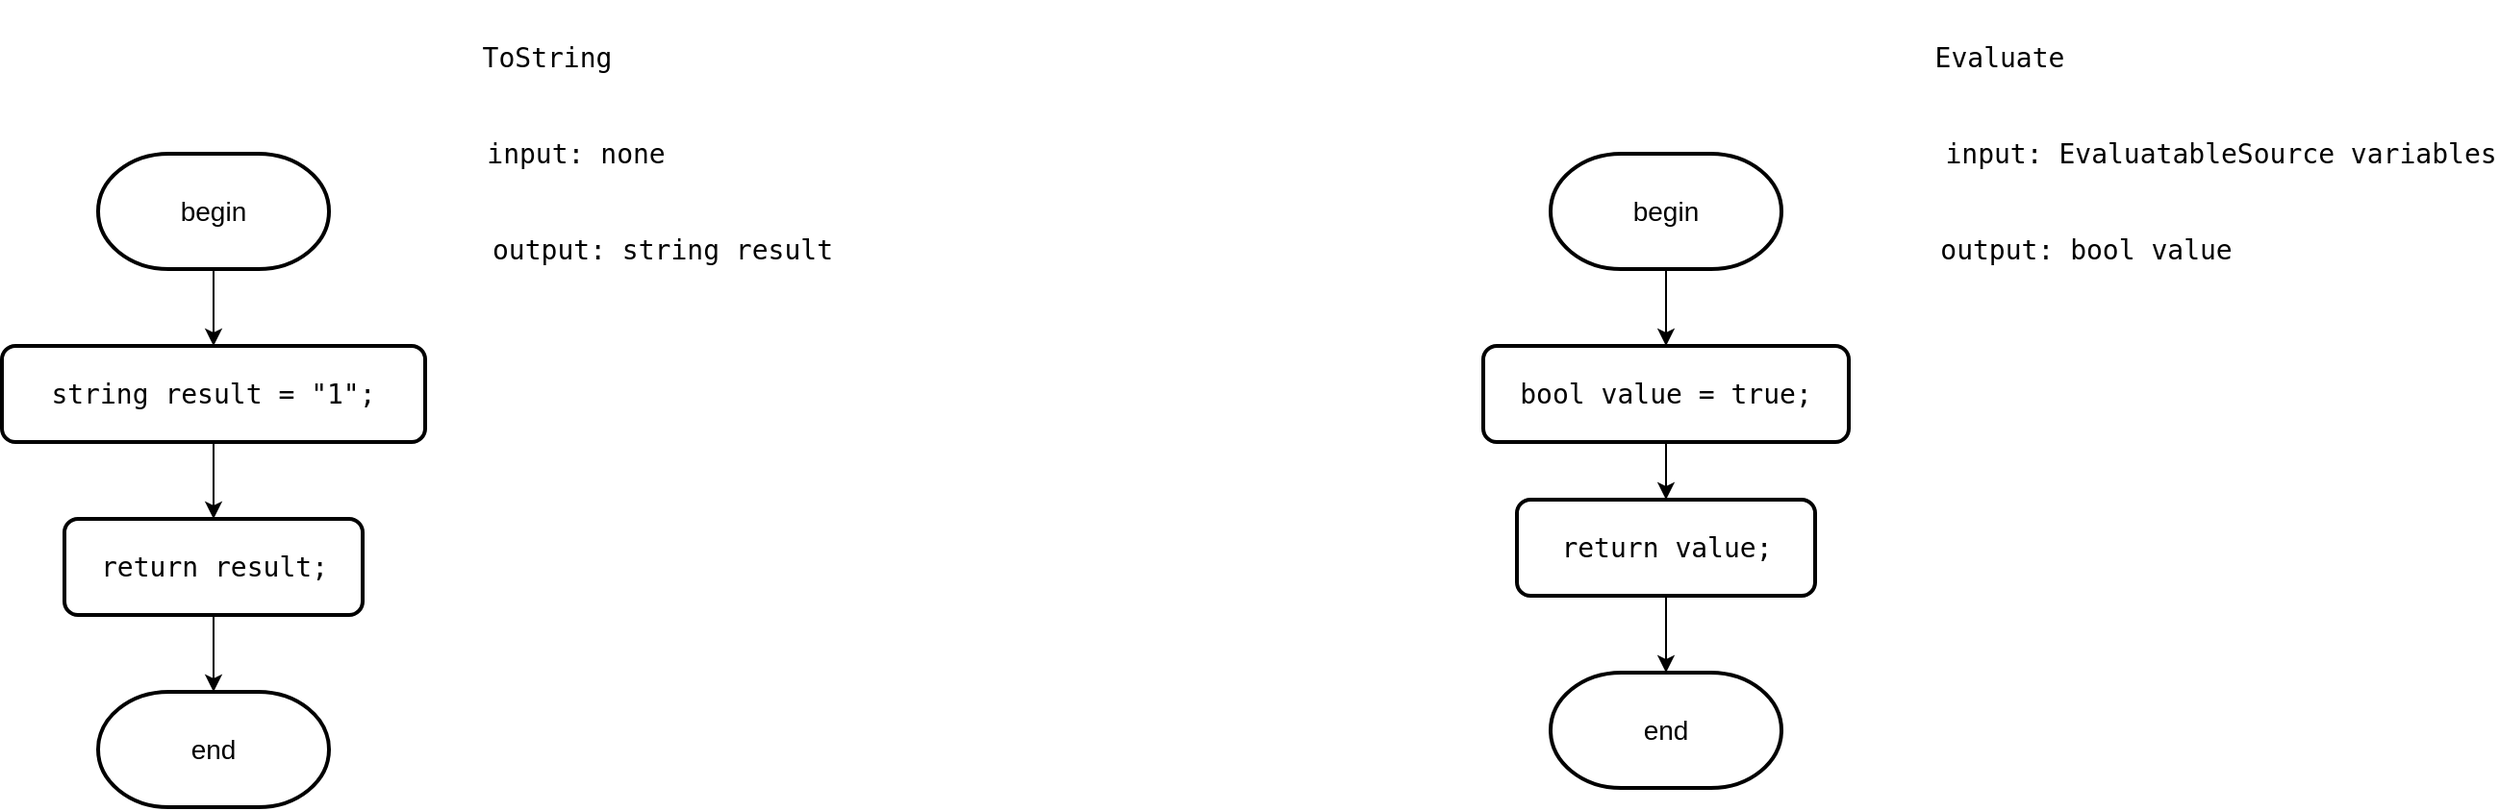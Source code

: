 <mxfile version="26.2.2">
  <diagram name="Page-1" id="K5S0VkBam-vqpc9kQYgU">
    <mxGraphModel dx="2918" dy="2301" grid="1" gridSize="10" guides="1" tooltips="1" connect="1" arrows="1" fold="1" page="1" pageScale="1" pageWidth="850" pageHeight="1100" math="0" shadow="0">
      <root>
        <mxCell id="0" />
        <mxCell id="1" parent="0" />
        <mxCell id="9MdFgHSnbLBtPDZreut7-1" value="&lt;pre style=&quot;font-family: &amp;quot;JetBrains Mono&amp;quot;, monospace;&quot;&gt;Evaluate&lt;/pre&gt;" style="text;html=1;align=center;verticalAlign=middle;resizable=0;points=[];autosize=1;strokeColor=none;fillColor=none;fontSize=14;labelBackgroundColor=none;fontColor=#000000;" parent="1" vertex="1">
          <mxGeometry x="332.5" y="-990" width="90" height="60" as="geometry" />
        </mxCell>
        <mxCell id="9MdFgHSnbLBtPDZreut7-2" style="edgeStyle=orthogonalEdgeStyle;rounded=0;orthogonalLoop=1;jettySize=auto;html=1;exitX=0.5;exitY=1;exitDx=0;exitDy=0;exitPerimeter=0;entryX=0.5;entryY=0;entryDx=0;entryDy=0;fontSize=14;labelBackgroundColor=none;fontColor=#000000;" parent="1" source="9MdFgHSnbLBtPDZreut7-3" target="9MdFgHSnbLBtPDZreut7-4" edge="1">
          <mxGeometry relative="1" as="geometry" />
        </mxCell>
        <mxCell id="9MdFgHSnbLBtPDZreut7-3" value="begin" style="strokeWidth=2;html=1;shape=mxgraph.flowchart.terminator;whiteSpace=wrap;fontSize=14;labelBackgroundColor=none;fontColor=#000000;" parent="1" vertex="1">
          <mxGeometry x="145" y="-910" width="120" height="60" as="geometry" />
        </mxCell>
        <mxCell id="iZmlkD9UQFwrAR7ryTx0-5" style="edgeStyle=orthogonalEdgeStyle;rounded=0;orthogonalLoop=1;jettySize=auto;html=1;exitX=0.5;exitY=1;exitDx=0;exitDy=0;fontSize=14;labelBackgroundColor=none;fontColor=#000000;" parent="1" source="9MdFgHSnbLBtPDZreut7-4" target="iZmlkD9UQFwrAR7ryTx0-4" edge="1">
          <mxGeometry relative="1" as="geometry" />
        </mxCell>
        <mxCell id="9MdFgHSnbLBtPDZreut7-4" value="&lt;div style=&quot;&quot;&gt;&lt;pre style=&quot;font-family: &amp;quot;JetBrains Mono&amp;quot;, monospace;&quot;&gt;&lt;pre style=&quot;font-family: &amp;quot;JetBrains Mono&amp;quot;, monospace;&quot;&gt;&lt;pre style=&quot;font-family: &amp;quot;JetBrains Mono&amp;quot;, monospace;&quot;&gt;&lt;pre style=&quot;font-family: &amp;quot;JetBrains Mono&amp;quot;, monospace;&quot;&gt;&lt;div&gt;&lt;pre style=&quot;font-family: &amp;quot;JetBrains Mono&amp;quot;, monospace;&quot;&gt;&lt;span style=&quot;&quot;&gt;bool &lt;/span&gt;&lt;span style=&quot;&quot;&gt;value &lt;/span&gt;= &lt;span style=&quot;&quot;&gt;true&lt;/span&gt;;&lt;/pre&gt;&lt;/div&gt;&lt;/pre&gt;&lt;/pre&gt;&lt;/pre&gt;&lt;/pre&gt;&lt;/div&gt;" style="rounded=1;whiteSpace=wrap;html=1;absoluteArcSize=1;arcSize=14;strokeWidth=2;fontSize=14;labelBackgroundColor=none;fontColor=#000000;" parent="1" vertex="1">
          <mxGeometry x="110" y="-810" width="190" height="50" as="geometry" />
        </mxCell>
        <mxCell id="9MdFgHSnbLBtPDZreut7-5" value="&lt;pre style=&quot;font-family: &amp;quot;JetBrains Mono&amp;quot;, monospace;&quot;&gt;input: EvaluatableSource variables&lt;/pre&gt;" style="text;html=1;align=center;verticalAlign=middle;resizable=0;points=[];autosize=1;strokeColor=none;fillColor=none;fontSize=14;labelBackgroundColor=none;fontColor=#000000;" parent="1" vertex="1">
          <mxGeometry x="347.5" y="-940" width="290" height="60" as="geometry" />
        </mxCell>
        <mxCell id="9MdFgHSnbLBtPDZreut7-6" value="&lt;pre style=&quot;font-family: &amp;quot;JetBrains Mono&amp;quot;, monospace;&quot;&gt;output: bool value&lt;/pre&gt;" style="text;html=1;align=center;verticalAlign=middle;resizable=0;points=[];autosize=1;strokeColor=none;fillColor=none;fontSize=14;labelBackgroundColor=none;fontColor=#000000;" parent="1" vertex="1">
          <mxGeometry x="342.5" y="-890" width="160" height="60" as="geometry" />
        </mxCell>
        <mxCell id="9MdFgHSnbLBtPDZreut7-7" value="end" style="strokeWidth=2;html=1;shape=mxgraph.flowchart.terminator;whiteSpace=wrap;fontSize=14;labelBackgroundColor=none;fontColor=#000000;" parent="1" vertex="1">
          <mxGeometry x="145" y="-640" width="120" height="60" as="geometry" />
        </mxCell>
        <mxCell id="9MdFgHSnbLBtPDZreut7-9" value="&lt;pre style=&quot;font-family: &amp;quot;JetBrains Mono&amp;quot;, monospace;&quot;&gt;ToString&lt;/pre&gt;" style="text;html=1;align=center;verticalAlign=middle;resizable=0;points=[];autosize=1;strokeColor=none;fillColor=none;fontSize=14;labelBackgroundColor=none;fontColor=#000000;" parent="1" vertex="1">
          <mxGeometry x="-422.5" y="-990" width="90" height="60" as="geometry" />
        </mxCell>
        <mxCell id="9MdFgHSnbLBtPDZreut7-10" style="edgeStyle=orthogonalEdgeStyle;rounded=0;orthogonalLoop=1;jettySize=auto;html=1;exitX=0.5;exitY=1;exitDx=0;exitDy=0;exitPerimeter=0;entryX=0.5;entryY=0;entryDx=0;entryDy=0;fontSize=14;labelBackgroundColor=none;fontColor=#000000;" parent="1" source="9MdFgHSnbLBtPDZreut7-11" target="9MdFgHSnbLBtPDZreut7-12" edge="1">
          <mxGeometry relative="1" as="geometry" />
        </mxCell>
        <mxCell id="9MdFgHSnbLBtPDZreut7-11" value="begin" style="strokeWidth=2;html=1;shape=mxgraph.flowchart.terminator;whiteSpace=wrap;fontSize=14;labelBackgroundColor=none;fontColor=#000000;" parent="1" vertex="1">
          <mxGeometry x="-610" y="-910" width="120" height="60" as="geometry" />
        </mxCell>
        <mxCell id="iZmlkD9UQFwrAR7ryTx0-2" style="edgeStyle=orthogonalEdgeStyle;rounded=0;orthogonalLoop=1;jettySize=auto;html=1;exitX=0.5;exitY=1;exitDx=0;exitDy=0;fontSize=14;labelBackgroundColor=none;fontColor=#000000;" parent="1" source="9MdFgHSnbLBtPDZreut7-12" target="iZmlkD9UQFwrAR7ryTx0-1" edge="1">
          <mxGeometry relative="1" as="geometry" />
        </mxCell>
        <mxCell id="9MdFgHSnbLBtPDZreut7-12" value="&lt;div style=&quot;&quot;&gt;&lt;pre style=&quot;font-family: &amp;quot;JetBrains Mono&amp;quot;, monospace;&quot;&gt;&lt;pre style=&quot;font-family: &amp;quot;JetBrains Mono&amp;quot;, monospace;&quot;&gt;&lt;pre style=&quot;font-family: &amp;quot;JetBrains Mono&amp;quot;, monospace;&quot;&gt;&lt;pre style=&quot;font-family: &amp;quot;JetBrains Mono&amp;quot;, monospace;&quot;&gt;&lt;pre style=&quot;font-family: &amp;quot;JetBrains Mono&amp;quot;, monospace;&quot;&gt;&lt;div&gt;&lt;pre style=&quot;font-family: &amp;quot;JetBrains Mono&amp;quot;, monospace;&quot;&gt;&lt;span style=&quot;&quot;&gt;string &lt;/span&gt;&lt;span style=&quot;&quot;&gt;result &lt;/span&gt;= &lt;span style=&quot;&quot;&gt;&quot;1&quot;&lt;/span&gt;;&lt;/pre&gt;&lt;/div&gt;&lt;/pre&gt;&lt;/pre&gt;&lt;/pre&gt;&lt;/pre&gt;&lt;/pre&gt;&lt;/div&gt;" style="rounded=1;whiteSpace=wrap;html=1;absoluteArcSize=1;arcSize=14;strokeWidth=2;fontSize=14;labelBackgroundColor=none;fontColor=#000000;" parent="1" vertex="1">
          <mxGeometry x="-660" y="-810" width="220" height="50" as="geometry" />
        </mxCell>
        <mxCell id="9MdFgHSnbLBtPDZreut7-13" value="&lt;pre style=&quot;font-family: &amp;quot;JetBrains Mono&amp;quot;, monospace;&quot;&gt;input: none&lt;/pre&gt;" style="text;html=1;align=center;verticalAlign=middle;resizable=0;points=[];autosize=1;strokeColor=none;fillColor=none;fontSize=14;labelBackgroundColor=none;fontColor=#000000;" parent="1" vertex="1">
          <mxGeometry x="-417.5" y="-940" width="110" height="60" as="geometry" />
        </mxCell>
        <mxCell id="9MdFgHSnbLBtPDZreut7-14" value="&lt;pre style=&quot;font-family: &amp;quot;JetBrains Mono&amp;quot;, monospace;&quot;&gt;output: string result&lt;/pre&gt;" style="text;html=1;align=center;verticalAlign=middle;resizable=0;points=[];autosize=1;strokeColor=none;fillColor=none;fontSize=14;labelBackgroundColor=none;fontColor=#000000;" parent="1" vertex="1">
          <mxGeometry x="-412.5" y="-890" width="190" height="60" as="geometry" />
        </mxCell>
        <mxCell id="9MdFgHSnbLBtPDZreut7-15" value="end" style="strokeWidth=2;html=1;shape=mxgraph.flowchart.terminator;whiteSpace=wrap;fontSize=14;labelBackgroundColor=none;fontColor=#000000;" parent="1" vertex="1">
          <mxGeometry x="-610" y="-630" width="120" height="60" as="geometry" />
        </mxCell>
        <mxCell id="iZmlkD9UQFwrAR7ryTx0-1" value="&lt;div style=&quot;&quot;&gt;&lt;pre style=&quot;font-family: &amp;quot;JetBrains Mono&amp;quot;, monospace;&quot;&gt;&lt;pre style=&quot;font-family: &amp;quot;JetBrains Mono&amp;quot;, monospace;&quot;&gt;&lt;pre style=&quot;font-family: &amp;quot;JetBrains Mono&amp;quot;, monospace;&quot;&gt;&lt;pre style=&quot;font-family: &amp;quot;JetBrains Mono&amp;quot;, monospace;&quot;&gt;&lt;pre style=&quot;font-family: &amp;quot;JetBrains Mono&amp;quot;, monospace;&quot;&gt;&lt;pre style=&quot;font-family: &amp;quot;JetBrains Mono&amp;quot;, monospace;&quot;&gt;&lt;div&gt;&lt;pre style=&quot;font-family: &amp;quot;JetBrains Mono&amp;quot;, monospace;&quot;&gt;&lt;span style=&quot;&quot;&gt;return &lt;/span&gt;result;&lt;/pre&gt;&lt;/div&gt;&lt;/pre&gt;&lt;/pre&gt;&lt;/pre&gt;&lt;/pre&gt;&lt;/pre&gt;&lt;/pre&gt;&lt;/div&gt;" style="rounded=1;whiteSpace=wrap;html=1;absoluteArcSize=1;arcSize=14;strokeWidth=2;fontSize=14;labelBackgroundColor=none;fontColor=#000000;" parent="1" vertex="1">
          <mxGeometry x="-627.5" y="-720" width="155" height="50" as="geometry" />
        </mxCell>
        <mxCell id="iZmlkD9UQFwrAR7ryTx0-3" style="edgeStyle=orthogonalEdgeStyle;rounded=0;orthogonalLoop=1;jettySize=auto;html=1;exitX=0.5;exitY=1;exitDx=0;exitDy=0;entryX=0.5;entryY=0;entryDx=0;entryDy=0;entryPerimeter=0;fontSize=14;labelBackgroundColor=none;fontColor=#000000;" parent="1" source="iZmlkD9UQFwrAR7ryTx0-1" target="9MdFgHSnbLBtPDZreut7-15" edge="1">
          <mxGeometry relative="1" as="geometry" />
        </mxCell>
        <mxCell id="iZmlkD9UQFwrAR7ryTx0-4" value="&lt;div style=&quot;&quot;&gt;&lt;pre style=&quot;font-family: &amp;quot;JetBrains Mono&amp;quot;, monospace;&quot;&gt;&lt;pre style=&quot;font-family: &amp;quot;JetBrains Mono&amp;quot;, monospace;&quot;&gt;&lt;pre style=&quot;font-family: &amp;quot;JetBrains Mono&amp;quot;, monospace;&quot;&gt;&lt;pre style=&quot;font-family: &amp;quot;JetBrains Mono&amp;quot;, monospace;&quot;&gt;&lt;pre style=&quot;font-family: &amp;quot;JetBrains Mono&amp;quot;, monospace;&quot;&gt;&lt;pre style=&quot;font-family: &amp;quot;JetBrains Mono&amp;quot;, monospace;&quot;&gt;&lt;pre style=&quot;font-family: &amp;quot;JetBrains Mono&amp;quot;, monospace;&quot;&gt;&lt;div&gt;&lt;pre style=&quot;font-family: &amp;quot;JetBrains Mono&amp;quot;, monospace;&quot;&gt;&lt;span style=&quot;&quot;&gt;return &lt;/span&gt;&lt;span style=&quot;&quot;&gt;value&lt;/span&gt;;&lt;/pre&gt;&lt;/div&gt;&lt;/pre&gt;&lt;/pre&gt;&lt;/pre&gt;&lt;/pre&gt;&lt;/pre&gt;&lt;/pre&gt;&lt;/pre&gt;&lt;/div&gt;" style="rounded=1;whiteSpace=wrap;html=1;absoluteArcSize=1;arcSize=14;strokeWidth=2;fontSize=14;labelBackgroundColor=none;fontColor=#000000;" parent="1" vertex="1">
          <mxGeometry x="127.5" y="-730" width="155" height="50" as="geometry" />
        </mxCell>
        <mxCell id="iZmlkD9UQFwrAR7ryTx0-6" style="edgeStyle=orthogonalEdgeStyle;rounded=0;orthogonalLoop=1;jettySize=auto;html=1;exitX=0.5;exitY=1;exitDx=0;exitDy=0;entryX=0.5;entryY=0;entryDx=0;entryDy=0;entryPerimeter=0;fontSize=14;labelBackgroundColor=none;fontColor=#000000;" parent="1" source="iZmlkD9UQFwrAR7ryTx0-4" target="9MdFgHSnbLBtPDZreut7-7" edge="1">
          <mxGeometry relative="1" as="geometry" />
        </mxCell>
      </root>
    </mxGraphModel>
  </diagram>
</mxfile>
